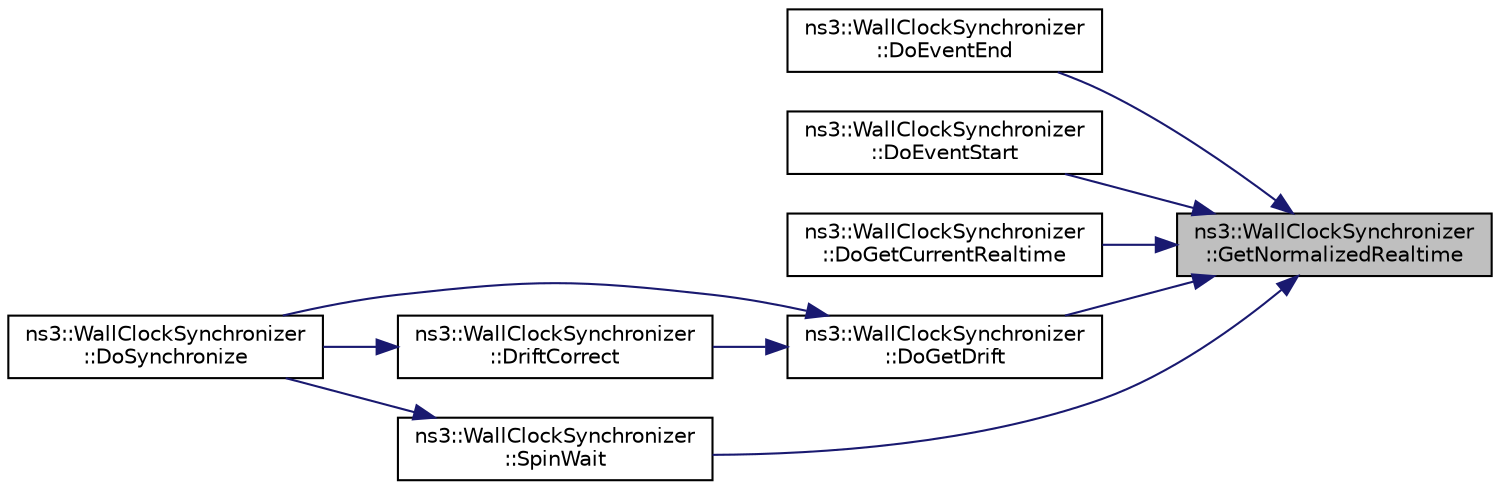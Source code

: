 digraph "ns3::WallClockSynchronizer::GetNormalizedRealtime"
{
 // LATEX_PDF_SIZE
  edge [fontname="Helvetica",fontsize="10",labelfontname="Helvetica",labelfontsize="10"];
  node [fontname="Helvetica",fontsize="10",shape=record];
  rankdir="RL";
  Node1 [label="ns3::WallClockSynchronizer\l::GetNormalizedRealtime",height=0.2,width=0.4,color="black", fillcolor="grey75", style="filled", fontcolor="black",tooltip="Get the current normalized real time, in ns."];
  Node1 -> Node2 [dir="back",color="midnightblue",fontsize="10",style="solid",fontname="Helvetica"];
  Node2 [label="ns3::WallClockSynchronizer\l::DoEventEnd",height=0.2,width=0.4,color="black", fillcolor="white", style="filled",URL="$classns3_1_1_wall_clock_synchronizer.html#adcd280b6ae11a7a1e3f9c4ee6a99aff3",tooltip="Return the amount of real time elapsed since the last call to EventStart."];
  Node1 -> Node3 [dir="back",color="midnightblue",fontsize="10",style="solid",fontname="Helvetica"];
  Node3 [label="ns3::WallClockSynchronizer\l::DoEventStart",height=0.2,width=0.4,color="black", fillcolor="white", style="filled",URL="$classns3_1_1_wall_clock_synchronizer.html#ac38fdef4f4c95aff0db1a5873415eadf",tooltip="Record the normalized real time at which the current event is starting execution."];
  Node1 -> Node4 [dir="back",color="midnightblue",fontsize="10",style="solid",fontname="Helvetica"];
  Node4 [label="ns3::WallClockSynchronizer\l::DoGetCurrentRealtime",height=0.2,width=0.4,color="black", fillcolor="white", style="filled",URL="$classns3_1_1_wall_clock_synchronizer.html#a8cf87080dc50fa9713ae182bfdd3155e",tooltip="Retrieve the value of the origin of the underlying normalized wall clock time in Time resolution unit..."];
  Node1 -> Node5 [dir="back",color="midnightblue",fontsize="10",style="solid",fontname="Helvetica"];
  Node5 [label="ns3::WallClockSynchronizer\l::DoGetDrift",height=0.2,width=0.4,color="black", fillcolor="white", style="filled",URL="$classns3_1_1_wall_clock_synchronizer.html#a8f7eb1d2c3fd95183d566f8aa67a4282",tooltip="Get the drift between the real time clock used to synchronize the simulation and the current simulati..."];
  Node5 -> Node6 [dir="back",color="midnightblue",fontsize="10",style="solid",fontname="Helvetica"];
  Node6 [label="ns3::WallClockSynchronizer\l::DoSynchronize",height=0.2,width=0.4,color="black", fillcolor="white", style="filled",URL="$classns3_1_1_wall_clock_synchronizer.html#a2239c8d81f229d97bf4a3585031fb5ea",tooltip="Wait until the real time is in sync with the specified simulation time."];
  Node5 -> Node7 [dir="back",color="midnightblue",fontsize="10",style="solid",fontname="Helvetica"];
  Node7 [label="ns3::WallClockSynchronizer\l::DriftCorrect",height=0.2,width=0.4,color="black", fillcolor="white", style="filled",URL="$classns3_1_1_wall_clock_synchronizer.html#af9eaa5c3014c416b69176fa2234aee90",tooltip="Compute a correction to the nominal delay to account for realtime drift since the last DoSynchronize."];
  Node7 -> Node6 [dir="back",color="midnightblue",fontsize="10",style="solid",fontname="Helvetica"];
  Node1 -> Node8 [dir="back",color="midnightblue",fontsize="10",style="solid",fontname="Helvetica"];
  Node8 [label="ns3::WallClockSynchronizer\l::SpinWait",height=0.2,width=0.4,color="black", fillcolor="white", style="filled",URL="$classns3_1_1_wall_clock_synchronizer.html#aa236882980f6c82e0e7f716e670e5c1f",tooltip="Do a busy-wait until the normalized realtime equals the argument or the condition variable becomes tr..."];
  Node8 -> Node6 [dir="back",color="midnightblue",fontsize="10",style="solid",fontname="Helvetica"];
}
